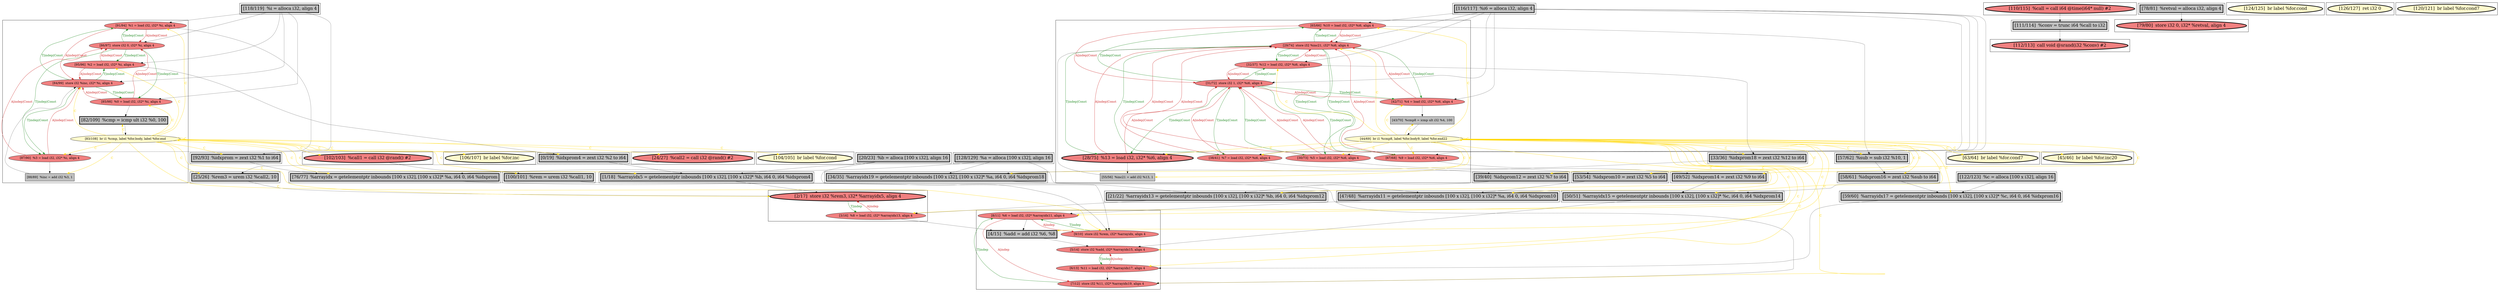 
digraph G {



node268->node267 [style=solid,color=firebrick3,label="A|indep|Const",penwidth=1.0,fontcolor=firebrick3 ]
node251->node246 [style=solid,color=black,label="",penwidth=0.5,fontcolor=black ]
node267->node268 [style=solid,color=forestgreen,label="T|indep|Const",penwidth=1.0,fontcolor=forestgreen ]
node269->node266 [style=solid,color=firebrick3,label="A|indep|Const",penwidth=1.0,fontcolor=firebrick3 ]
node240->node239 [style=solid,color=firebrick3,label="A|indep",penwidth=1.0,fontcolor=firebrick3 ]
node287->node289 [style=solid,color=firebrick3,label="A|indep|Const",penwidth=1.0,fontcolor=firebrick3 ]
node289->node287 [style=solid,color=forestgreen,label="T|indep|Const",penwidth=1.0,fontcolor=forestgreen ]
node297->node242 [style=solid,color=black,label="",penwidth=0.5,fontcolor=black ]
node256->node271 [style=solid,color=black,label="",penwidth=0.5,fontcolor=black ]
node290->node291 [style=solid,color=forestgreen,label="T|indep|Const",penwidth=1.0,fontcolor=forestgreen ]
node260->node252 [style=solid,color=black,label="",penwidth=0.5,fontcolor=black ]
node247->node295 [style=solid,color=black,label="",penwidth=0.5,fontcolor=black ]
node262->node271 [style=solid,color=gold,label="C",penwidth=1.0,fontcolor=gold ]
node292->node284 [style=solid,color=black,label="",penwidth=0.5,fontcolor=black ]
node261->node266 [style=solid,color=black,label="",penwidth=0.5,fontcolor=black ]
node247->node291 [style=solid,color=black,label="",penwidth=0.5,fontcolor=black ]
node265->node262 [style=solid,color=black,label="",penwidth=0.5,fontcolor=black ]
node290->node285 [style=solid,color=forestgreen,label="T|indep|Const",penwidth=1.0,fontcolor=forestgreen ]
node293->node283 [style=solid,color=gold,label="C",penwidth=1.0,fontcolor=gold ]
node262->node263 [style=solid,color=gold,label="C",penwidth=1.0,fontcolor=gold ]
node245->node243 [style=solid,color=black,label="",penwidth=0.5,fontcolor=black ]
node254->node277 [style=solid,color=black,label="",penwidth=0.5,fontcolor=black ]
node247->node287 [style=solid,color=black,label="",penwidth=0.5,fontcolor=black ]
node292->node290 [style=solid,color=firebrick3,label="A|indep|Const",penwidth=1.0,fontcolor=firebrick3 ]
node260->node299 [style=solid,color=black,label="",penwidth=0.5,fontcolor=black ]
node248->node268 [style=solid,color=black,label="",penwidth=0.5,fontcolor=black ]
node262->node265 [style=solid,color=gold,label="C",penwidth=1.0,fontcolor=gold ]
node283->node235 [style=solid,color=black,label="",penwidth=0.5,fontcolor=black ]
node289->node291 [style=solid,color=forestgreen,label="T|indep|Const",penwidth=1.0,fontcolor=forestgreen ]
node293->node238 [style=solid,color=gold,label="C",penwidth=1.0,fontcolor=gold ]
node291->node289 [style=solid,color=firebrick3,label="A|indep|Const",penwidth=1.0,fontcolor=firebrick3 ]
node236->node235 [style=solid,color=black,label="",penwidth=0.5,fontcolor=black ]
node281->node283 [style=solid,color=black,label="",penwidth=0.5,fontcolor=black ]
node288->node293 [style=solid,color=black,label="",penwidth=0.5,fontcolor=black ]
node266->node269 [style=solid,color=forestgreen,label="T|indep|Const",penwidth=1.0,fontcolor=forestgreen ]
node299->node241 [style=solid,color=black,label="",penwidth=0.5,fontcolor=black ]
node241->node242 [style=solid,color=firebrick3,label="A|indep",penwidth=1.0,fontcolor=firebrick3 ]
node285->node290 [style=solid,color=firebrick3,label="A|indep|Const",penwidth=1.0,fontcolor=firebrick3 ]
node242->node241 [style=solid,color=forestgreen,label="T|indep",penwidth=1.0,fontcolor=forestgreen ]
node293->node240 [style=solid,color=gold,label="C",penwidth=1.0,fontcolor=gold ]
node254->node271 [style=solid,color=black,label="",penwidth=0.5,fontcolor=black ]
node262->node242 [style=solid,color=gold,label="C",penwidth=1.0,fontcolor=gold ]
node294->node288 [style=solid,color=black,label="",penwidth=0.5,fontcolor=black ]
node268->node266 [style=solid,color=firebrick3,label="A|indep|Const",penwidth=1.0,fontcolor=firebrick3 ]
node266->node268 [style=solid,color=forestgreen,label="T|indep|Const",penwidth=1.0,fontcolor=forestgreen ]
node293->node279 [style=solid,color=gold,label="C",penwidth=1.0,fontcolor=gold ]
node241->node237 [style=solid,color=black,label="",penwidth=0.5,fontcolor=black ]
node237->node238 [style=solid,color=black,label="",penwidth=0.5,fontcolor=black ]
node262->node245 [style=solid,color=gold,label="C",penwidth=1.0,fontcolor=gold ]
node253->node274 [style=solid,color=black,label="",penwidth=0.5,fontcolor=black ]
node290->node295 [style=solid,color=forestgreen,label="T|indep|Const",penwidth=1.0,fontcolor=forestgreen ]
node240->node237 [style=solid,color=black,label="",penwidth=0.5,fontcolor=black ]
node295->node290 [style=solid,color=firebrick3,label="A|indep|Const",penwidth=1.0,fontcolor=firebrick3 ]
node286->node289 [style=solid,color=firebrick3,label="A|indep|Const",penwidth=1.0,fontcolor=firebrick3 ]
node289->node286 [style=solid,color=forestgreen,label="T|indep|Const",penwidth=1.0,fontcolor=forestgreen ]
node263->node265 [style=solid,color=black,label="",penwidth=0.5,fontcolor=black ]
node280->node282 [style=solid,color=black,label="",penwidth=0.5,fontcolor=black ]
node285->node280 [style=solid,color=black,label="",penwidth=0.5,fontcolor=black ]
node262->node297 [style=solid,color=gold,label="C",penwidth=1.0,fontcolor=gold ]
node293->node281 [style=solid,color=gold,label="C",penwidth=1.0,fontcolor=gold ]
node286->node281 [style=solid,color=black,label="",penwidth=0.5,fontcolor=black ]
node290->node286 [style=solid,color=forestgreen,label="T|indep|Const",penwidth=1.0,fontcolor=forestgreen ]
node293->node258 [style=solid,color=gold,label="C",penwidth=1.0,fontcolor=gold ]
node289->node295 [style=solid,color=forestgreen,label="T|indep|Const",penwidth=1.0,fontcolor=forestgreen ]
node279->node299 [style=solid,color=black,label="",penwidth=0.5,fontcolor=black ]
node293->node253 [style=solid,color=gold,label="C",penwidth=1.0,fontcolor=gold ]
node254->node283 [style=solid,color=black,label="",penwidth=0.5,fontcolor=black ]
node289->node294 [style=solid,color=forestgreen,label="T|indep|Const",penwidth=1.0,fontcolor=forestgreen ]
node235->node240 [style=solid,color=forestgreen,label="T|indep",penwidth=1.0,fontcolor=forestgreen ]
node264->node266 [style=solid,color=firebrick3,label="A|indep|Const",penwidth=1.0,fontcolor=firebrick3 ]
node262->node269 [style=solid,color=gold,label="C",penwidth=1.0,fontcolor=gold ]
node268->node256 [style=solid,color=black,label="",penwidth=0.5,fontcolor=black ]
node247->node290 [style=solid,color=black,label="",penwidth=0.5,fontcolor=black ]
node257->node282 [style=solid,color=black,label="",penwidth=0.5,fontcolor=black ]
node262->node268 [style=solid,color=gold,label="C",penwidth=1.0,fontcolor=gold ]
node293->node284 [style=solid,color=gold,label="C",penwidth=1.0,fontcolor=gold ]
node247->node294 [style=solid,color=black,label="",penwidth=0.5,fontcolor=black ]
node293->node280 [style=solid,color=gold,label="C",penwidth=1.0,fontcolor=gold ]
node293->node286 [style=solid,color=gold,label="C",penwidth=1.0,fontcolor=gold ]
node295->node289 [style=solid,color=firebrick3,label="A|indep|Const",penwidth=1.0,fontcolor=firebrick3 ]
node293->node273 [style=solid,color=gold,label="C",penwidth=1.0,fontcolor=gold ]
node262->node262 [style=solid,color=gold,label="C",penwidth=1.0,fontcolor=gold ]
node293->node293 [style=solid,color=gold,label="C",penwidth=1.0,fontcolor=gold ]
node262->node266 [style=solid,color=gold,label="C",penwidth=1.0,fontcolor=gold ]
node293->node295 [style=solid,color=gold,label="C",penwidth=1.0,fontcolor=gold ]
node255->node251 [style=solid,color=black,label="",penwidth=0.5,fontcolor=black ]
node247->node286 [style=solid,color=black,label="",penwidth=0.5,fontcolor=black ]
node291->node290 [style=solid,color=firebrick3,label="A|indep|Const",penwidth=1.0,fontcolor=firebrick3 ]
node264->node267 [style=solid,color=firebrick3,label="A|indep|Const",penwidth=1.0,fontcolor=firebrick3 ]
node262->node278 [style=solid,color=gold,label="C",penwidth=1.0,fontcolor=gold ]
node293->node274 [style=solid,color=gold,label="C",penwidth=1.0,fontcolor=gold ]
node262->node243 [style=solid,color=gold,label="C",penwidth=1.0,fontcolor=gold ]
node293->node294 [style=solid,color=gold,label="C",penwidth=1.0,fontcolor=gold ]
node290->node294 [style=solid,color=forestgreen,label="T|indep|Const",penwidth=1.0,fontcolor=forestgreen ]
node294->node289 [style=solid,color=firebrick3,label="A|indep|Const",penwidth=1.0,fontcolor=firebrick3 ]
node248->node267 [style=solid,color=black,label="",penwidth=0.5,fontcolor=black ]
node290->node292 [style=solid,color=forestgreen,label="T|indep|Const",penwidth=1.0,fontcolor=forestgreen ]
node287->node253 [style=solid,color=black,label="",penwidth=0.5,fontcolor=black ]
node293->node282 [style=solid,color=gold,label="C",penwidth=1.0,fontcolor=gold ]
node293->node277 [style=solid,color=gold,label="C",penwidth=1.0,fontcolor=gold ]
node291->node279 [style=solid,color=black,label="",penwidth=0.5,fontcolor=black ]
node293->node298 [style=solid,color=gold,label="C",penwidth=1.0,fontcolor=gold ]
node282->node238 [style=solid,color=black,label="",penwidth=0.5,fontcolor=black ]
node262->node259 [style=solid,color=gold,label="C",penwidth=1.0,fontcolor=gold ]
node262->node296 [style=solid,color=gold,label="C",penwidth=1.0,fontcolor=gold ]
node266->node264 [style=solid,color=forestgreen,label="T|indep|Const",penwidth=1.0,fontcolor=forestgreen ]
node294->node290 [style=solid,color=firebrick3,label="A|indep|Const",penwidth=1.0,fontcolor=firebrick3 ]
node276->node277 [style=solid,color=black,label="",penwidth=0.5,fontcolor=black ]
node293->node241 [style=solid,color=gold,label="C",penwidth=1.0,fontcolor=gold ]
node248->node269 [style=solid,color=black,label="",penwidth=0.5,fontcolor=black ]
node262->node256 [style=solid,color=gold,label="C",penwidth=1.0,fontcolor=gold ]
node240->node235 [style=solid,color=firebrick3,label="A|indep",penwidth=1.0,fontcolor=firebrick3 ]
node243->node239 [style=solid,color=black,label="",penwidth=0.5,fontcolor=black ]
node269->node267 [style=solid,color=firebrick3,label="A|indep|Const",penwidth=1.0,fontcolor=firebrick3 ]
node262->node264 [style=solid,color=gold,label="C",penwidth=1.0,fontcolor=gold ]
node267->node264 [style=solid,color=forestgreen,label="T|indep|Const",penwidth=1.0,fontcolor=forestgreen ]
node293->node235 [style=solid,color=gold,label="C",penwidth=1.0,fontcolor=gold ]
node293->node276 [style=solid,color=gold,label="C",penwidth=1.0,fontcolor=gold ]
node293->node237 [style=solid,color=gold,label="C",penwidth=1.0,fontcolor=gold ]
node238->node236 [style=solid,color=forestgreen,label="T|indep",penwidth=1.0,fontcolor=forestgreen ]
node262->node261 [style=solid,color=gold,label="C",penwidth=1.0,fontcolor=gold ]
node293->node285 [style=solid,color=gold,label="C",penwidth=1.0,fontcolor=gold ]
node290->node287 [style=solid,color=forestgreen,label="T|indep|Const",penwidth=1.0,fontcolor=forestgreen ]
node277->node240 [style=solid,color=black,label="",penwidth=0.5,fontcolor=black ]
node295->node276 [style=solid,color=black,label="",penwidth=0.5,fontcolor=black ]
node293->node289 [style=solid,color=gold,label="C",penwidth=1.0,fontcolor=gold ]
node293->node291 [style=solid,color=gold,label="C",penwidth=1.0,fontcolor=gold ]
node248->node263 [style=solid,color=black,label="",penwidth=0.5,fontcolor=black ]
node247->node292 [style=solid,color=black,label="",penwidth=0.5,fontcolor=black ]
node262->node252 [style=solid,color=gold,label="C",penwidth=1.0,fontcolor=gold ]
node293->node236 [style=solid,color=gold,label="C",penwidth=1.0,fontcolor=gold ]
node262->node239 [style=solid,color=gold,label="C",penwidth=1.0,fontcolor=gold ]
node286->node290 [style=solid,color=firebrick3,label="A|indep|Const",penwidth=1.0,fontcolor=firebrick3 ]
node264->node259 [style=solid,color=black,label="",penwidth=0.5,fontcolor=black ]
node236->node238 [style=solid,color=firebrick3,label="A|indep",penwidth=1.0,fontcolor=firebrick3 ]
node293->node287 [style=solid,color=gold,label="C",penwidth=1.0,fontcolor=gold ]
node267->node269 [style=solid,color=forestgreen,label="T|indep|Const",penwidth=1.0,fontcolor=forestgreen ]
node285->node289 [style=solid,color=firebrick3,label="A|indep|Const",penwidth=1.0,fontcolor=firebrick3 ]
node289->node285 [style=solid,color=forestgreen,label="T|indep|Const",penwidth=1.0,fontcolor=forestgreen ]
node257->node258 [style=solid,color=black,label="",penwidth=0.5,fontcolor=black ]
node293->node292 [style=solid,color=gold,label="C",penwidth=1.0,fontcolor=gold ]
node263->node266 [style=solid,color=firebrick3,label="A|indep|Const",penwidth=1.0,fontcolor=firebrick3 ]
node274->node258 [style=solid,color=black,label="",penwidth=0.5,fontcolor=black ]
node287->node290 [style=solid,color=firebrick3,label="A|indep|Const",penwidth=1.0,fontcolor=firebrick3 ]
node266->node263 [style=solid,color=forestgreen,label="T|indep|Const",penwidth=1.0,fontcolor=forestgreen ]
node271->node239 [style=solid,color=black,label="",penwidth=0.5,fontcolor=black ]
node263->node267 [style=solid,color=firebrick3,label="A|indep|Const",penwidth=1.0,fontcolor=firebrick3 ]
node252->node242 [style=solid,color=black,label="",penwidth=0.5,fontcolor=black ]
node258->node236 [style=solid,color=black,label="",penwidth=0.5,fontcolor=black ]
node270->node272 [style=solid,color=black,label="",penwidth=0.5,fontcolor=black ]
node248->node266 [style=solid,color=black,label="",penwidth=0.5,fontcolor=black ]
node267->node263 [style=solid,color=forestgreen,label="T|indep|Const",penwidth=1.0,fontcolor=forestgreen ]
node293->node288 [style=solid,color=gold,label="C",penwidth=1.0,fontcolor=gold ]
node247->node285 [style=solid,color=black,label="",penwidth=0.5,fontcolor=black ]
node284->node289 [style=solid,color=black,label="",penwidth=0.5,fontcolor=black ]
node262->node244 [style=solid,color=gold,label="C",penwidth=1.0,fontcolor=gold ]
node289->node292 [style=solid,color=forestgreen,label="T|indep|Const",penwidth=1.0,fontcolor=forestgreen ]
node247->node289 [style=solid,color=black,label="",penwidth=0.5,fontcolor=black ]
node292->node289 [style=solid,color=firebrick3,label="A|indep|Const",penwidth=1.0,fontcolor=firebrick3 ]
node239->node240 [style=solid,color=forestgreen,label="T|indep",penwidth=1.0,fontcolor=forestgreen ]
node269->node261 [style=solid,color=black,label="",penwidth=0.5,fontcolor=black ]
node293->node299 [style=solid,color=gold,label="C",penwidth=1.0,fontcolor=gold ]
node248->node264 [style=solid,color=black,label="",penwidth=0.5,fontcolor=black ]
node259->node252 [style=solid,color=black,label="",penwidth=0.5,fontcolor=black ]
node296->node297 [style=solid,color=black,label="",penwidth=0.5,fontcolor=black ]


subgraph cluster39 {


node299 [penwidth=3.0,fontsize=20,fillcolor=grey,label="[21/22]  %arrayidx13 = getelementptr inbounds [100 x i32], [100 x i32]* %b, i64 0, i64 %idxprom12",shape=rectangle,style=filled ]



}

subgraph cluster38 {


node298 [penwidth=3.0,fontsize=20,fillcolor=lemonchiffon,label="[45/46]  br label %for.inc20",shape=ellipse,style=filled ]



}

subgraph cluster37 {


node297 [penwidth=3.0,fontsize=20,fillcolor=grey,label="[25/26]  %rem3 = urem i32 %call2, 10",shape=rectangle,style=filled ]



}

subgraph cluster36 {


node296 [penwidth=3.0,fontsize=20,fillcolor=lightcoral,label="[24/27]  %call2 = call i32 @rand() #2",shape=ellipse,style=filled ]



}

subgraph cluster15 {


node256 [penwidth=3.0,fontsize=20,fillcolor=grey,label="[92/93]  %idxprom = zext i32 %1 to i64",shape=rectangle,style=filled ]



}

subgraph cluster35 {


node294 [fillcolor=lightcoral,label="[42/71]  %4 = load i32, i32* %i6, align 4",shape=ellipse,style=filled ]
node291 [fillcolor=lightcoral,label="[38/41]  %7 = load i32, i32* %i6, align 4",shape=ellipse,style=filled ]
node295 [fillcolor=lightcoral,label="[30/73]  %5 = load i32, i32* %i6, align 4",shape=ellipse,style=filled ]
node290 [fillcolor=lightcoral,label="[31/72]  store i32 1, i32* %i6, align 4",shape=ellipse,style=filled ]
node285 [fillcolor=lightcoral,label="[67/68]  %9 = load i32, i32* %i6, align 4",shape=ellipse,style=filled ]
node292 [penwidth=3.0,fontsize=20,fillcolor=lightcoral,label="[28/75]  %13 = load i32, i32* %i6, align 4",shape=ellipse,style=filled ]
node284 [fillcolor=grey,label="[55/56]  %inc21 = add i32 %13, 1",shape=rectangle,style=filled ]
node288 [fillcolor=grey,label="[43/70]  %cmp8 = icmp ult i32 %4, 100",shape=rectangle,style=filled ]
node286 [fillcolor=lightcoral,label="[32/37]  %12 = load i32, i32* %i6, align 4",shape=ellipse,style=filled ]
node287 [fillcolor=lightcoral,label="[65/66]  %10 = load i32, i32* %i6, align 4",shape=ellipse,style=filled ]
node293 [fillcolor=lemonchiffon,label="[44/69]  br i1 %cmp8, label %for.body9, label %for.end22",shape=ellipse,style=filled ]
node289 [fillcolor=lightcoral,label="[29/74]  store i32 %inc21, i32* %i6, align 4",shape=ellipse,style=filled ]



}

subgraph cluster11 {


node252 [penwidth=3.0,fontsize=20,fillcolor=grey,label="[1/18]  %arrayidx5 = getelementptr inbounds [100 x i32], [100 x i32]* %b, i64 0, i64 %idxprom4",shape=rectangle,style=filled ]



}

subgraph cluster19 {


node260 [penwidth=3.0,fontsize=20,fillcolor=grey,label="[20/23]  %b = alloca [100 x i32], align 16",shape=rectangle,style=filled ]



}

subgraph cluster9 {


node250 [penwidth=3.0,fontsize=20,fillcolor=lemonchiffon,label="[124/125]  br label %for.cond",shape=ellipse,style=filled ]



}

subgraph cluster8 {


node249 [penwidth=3.0,fontsize=20,fillcolor=lemonchiffon,label="[126/127]  ret i32 0",shape=ellipse,style=filled ]



}

subgraph cluster10 {


node251 [penwidth=3.0,fontsize=20,fillcolor=grey,label="[111/114]  %conv = trunc i64 %call to i32",shape=rectangle,style=filled ]



}

subgraph cluster23 {


node272 [penwidth=3.0,fontsize=20,fillcolor=lightcoral,label="[79/80]  store i32 0, i32* %retval, align 4",shape=ellipse,style=filled ]



}

subgraph cluster7 {


node248 [penwidth=3.0,fontsize=20,fillcolor=grey,label="[118/119]  %i = alloca i32, align 4",shape=rectangle,style=filled ]



}

subgraph cluster14 {


node255 [penwidth=3.0,fontsize=20,fillcolor=lightcoral,label="[110/115]  %call = call i64 @time(i64* null) #2",shape=ellipse,style=filled ]



}

subgraph cluster6 {


node247 [penwidth=3.0,fontsize=20,fillcolor=grey,label="[116/117]  %i6 = alloca i32, align 4",shape=rectangle,style=filled ]



}

subgraph cluster30 {


node279 [penwidth=3.0,fontsize=20,fillcolor=grey,label="[39/40]  %idxprom12 = zext i32 %7 to i64",shape=rectangle,style=filled ]



}

subgraph cluster31 {


node280 [penwidth=3.0,fontsize=20,fillcolor=grey,label="[49/52]  %idxprom14 = zext i32 %9 to i64",shape=rectangle,style=filled ]



}

subgraph cluster0 {


node240 [fillcolor=lightcoral,label="[8/11]  %6 = load i32, i32* %arrayidx11, align 4",shape=ellipse,style=filled ]
node239 [fillcolor=lightcoral,label="[9/10]  store i32 %rem, i32* %arrayidx, align 4",shape=ellipse,style=filled ]
node237 [penwidth=3.0,fontsize=20,fillcolor=grey,label="[4/15]  %add = add i32 %6, %8",shape=rectangle,style=filled ]
node238 [fillcolor=lightcoral,label="[5/14]  store i32 %add, i32* %arrayidx15, align 4",shape=ellipse,style=filled ]
node235 [fillcolor=lightcoral,label="[7/12]  store i32 %11, i32* %arrayidx19, align 4",shape=ellipse,style=filled ]
node236 [fillcolor=lightcoral,label="[6/13]  %11 = load i32, i32* %arrayidx17, align 4",shape=ellipse,style=filled ]



}

subgraph cluster13 {


node254 [penwidth=3.0,fontsize=20,fillcolor=grey,label="[128/129]  %a = alloca [100 x i32], align 16",shape=rectangle,style=filled ]



}

subgraph cluster5 {


node246 [penwidth=3.0,fontsize=20,fillcolor=lightcoral,label="[112/113]  call void @srand(i32 %conv) #2",shape=ellipse,style=filled ]



}

subgraph cluster1 {


node242 [penwidth=3.0,fontsize=20,fillcolor=lightcoral,label="[2/17]  store i32 %rem3, i32* %arrayidx5, align 4",shape=ellipse,style=filled ]
node241 [fillcolor=lightcoral,label="[3/16]  %8 = load i32, i32* %arrayidx13, align 4",shape=ellipse,style=filled ]



}

subgraph cluster32 {


node281 [penwidth=3.0,fontsize=20,fillcolor=grey,label="[33/36]  %idxprom18 = zext i32 %12 to i64",shape=rectangle,style=filled ]



}

subgraph cluster3 {


node244 [penwidth=3.0,fontsize=20,fillcolor=lemonchiffon,label="[104/105]  br label %for.cond",shape=ellipse,style=filled ]



}

subgraph cluster4 {


node245 [penwidth=3.0,fontsize=20,fillcolor=lightcoral,label="[102/103]  %call1 = call i32 @rand() #2",shape=ellipse,style=filled ]



}

subgraph cluster17 {


node258 [penwidth=3.0,fontsize=20,fillcolor=grey,label="[59/60]  %arrayidx17 = getelementptr inbounds [100 x i32], [100 x i32]* %c, i64 0, i64 %idxprom16",shape=rectangle,style=filled ]



}

subgraph cluster16 {


node257 [penwidth=3.0,fontsize=20,fillcolor=grey,label="[122/123]  %c = alloca [100 x i32], align 16",shape=rectangle,style=filled ]



}

subgraph cluster2 {


node243 [penwidth=3.0,fontsize=20,fillcolor=grey,label="[100/101]  %rem = urem i32 %call1, 10",shape=rectangle,style=filled ]



}

subgraph cluster34 {


node283 [penwidth=3.0,fontsize=20,fillcolor=grey,label="[34/35]  %arrayidx19 = getelementptr inbounds [100 x i32], [100 x i32]* %a, i64 0, i64 %idxprom18",shape=rectangle,style=filled ]



}

subgraph cluster22 {


node271 [penwidth=3.0,fontsize=20,fillcolor=grey,label="[76/77]  %arrayidx = getelementptr inbounds [100 x i32], [100 x i32]* %a, i64 0, i64 %idxprom",shape=rectangle,style=filled ]



}

subgraph cluster25 {


node274 [penwidth=3.0,fontsize=20,fillcolor=grey,label="[58/61]  %idxprom16 = zext i32 %sub to i64",shape=rectangle,style=filled ]



}

subgraph cluster18 {


node259 [penwidth=3.0,fontsize=20,fillcolor=grey,label="[0/19]  %idxprom4 = zext i32 %2 to i64",shape=rectangle,style=filled ]



}

subgraph cluster29 {


node278 [penwidth=3.0,fontsize=20,fillcolor=lemonchiffon,label="[106/107]  br label %for.inc",shape=ellipse,style=filled ]



}

subgraph cluster20 {


node269 [fillcolor=lightcoral,label="[87/90]  %3 = load i32, i32* %i, align 4",shape=ellipse,style=filled ]
node267 [fillcolor=lightcoral,label="[86/97]  store i32 0, i32* %i, align 4",shape=ellipse,style=filled ]
node262 [fillcolor=lemonchiffon,label="[83/108]  br i1 %cmp, label %for.body, label %for.end",shape=ellipse,style=filled ]
node261 [fillcolor=grey,label="[88/89]  %inc = add i32 %3, 1",shape=rectangle,style=filled ]
node263 [fillcolor=lightcoral,label="[85/98]  %0 = load i32, i32* %i, align 4",shape=ellipse,style=filled ]
node264 [fillcolor=lightcoral,label="[95/96]  %2 = load i32, i32* %i, align 4",shape=ellipse,style=filled ]
node268 [fillcolor=lightcoral,label="[91/94]  %1 = load i32, i32* %i, align 4",shape=ellipse,style=filled ]
node266 [fillcolor=lightcoral,label="[84/99]  store i32 %inc, i32* %i, align 4",shape=ellipse,style=filled ]
node265 [penwidth=3.0,fontsize=20,fillcolor=grey,label="[82/109]  %cmp = icmp ult i32 %0, 100",shape=rectangle,style=filled ]



}

subgraph cluster26 {


node275 [penwidth=3.0,fontsize=20,fillcolor=lemonchiffon,label="[120/121]  br label %for.cond7",shape=ellipse,style=filled ]



}

subgraph cluster24 {


node273 [penwidth=3.0,fontsize=20,fillcolor=lemonchiffon,label="[63/64]  br label %for.cond7",shape=ellipse,style=filled ]



}

subgraph cluster28 {


node277 [penwidth=3.0,fontsize=20,fillcolor=grey,label="[47/48]  %arrayidx11 = getelementptr inbounds [100 x i32], [100 x i32]* %a, i64 0, i64 %idxprom10",shape=rectangle,style=filled ]



}

subgraph cluster27 {


node276 [penwidth=3.0,fontsize=20,fillcolor=grey,label="[53/54]  %idxprom10 = zext i32 %5 to i64",shape=rectangle,style=filled ]



}

subgraph cluster21 {


node270 [penwidth=3.0,fontsize=20,fillcolor=grey,label="[78/81]  %retval = alloca i32, align 4",shape=rectangle,style=filled ]



}

subgraph cluster12 {


node253 [penwidth=3.0,fontsize=20,fillcolor=grey,label="[57/62]  %sub = sub i32 %10, 1",shape=rectangle,style=filled ]



}

subgraph cluster33 {


node282 [penwidth=3.0,fontsize=20,fillcolor=grey,label="[50/51]  %arrayidx15 = getelementptr inbounds [100 x i32], [100 x i32]* %c, i64 0, i64 %idxprom14",shape=rectangle,style=filled ]



}

}
